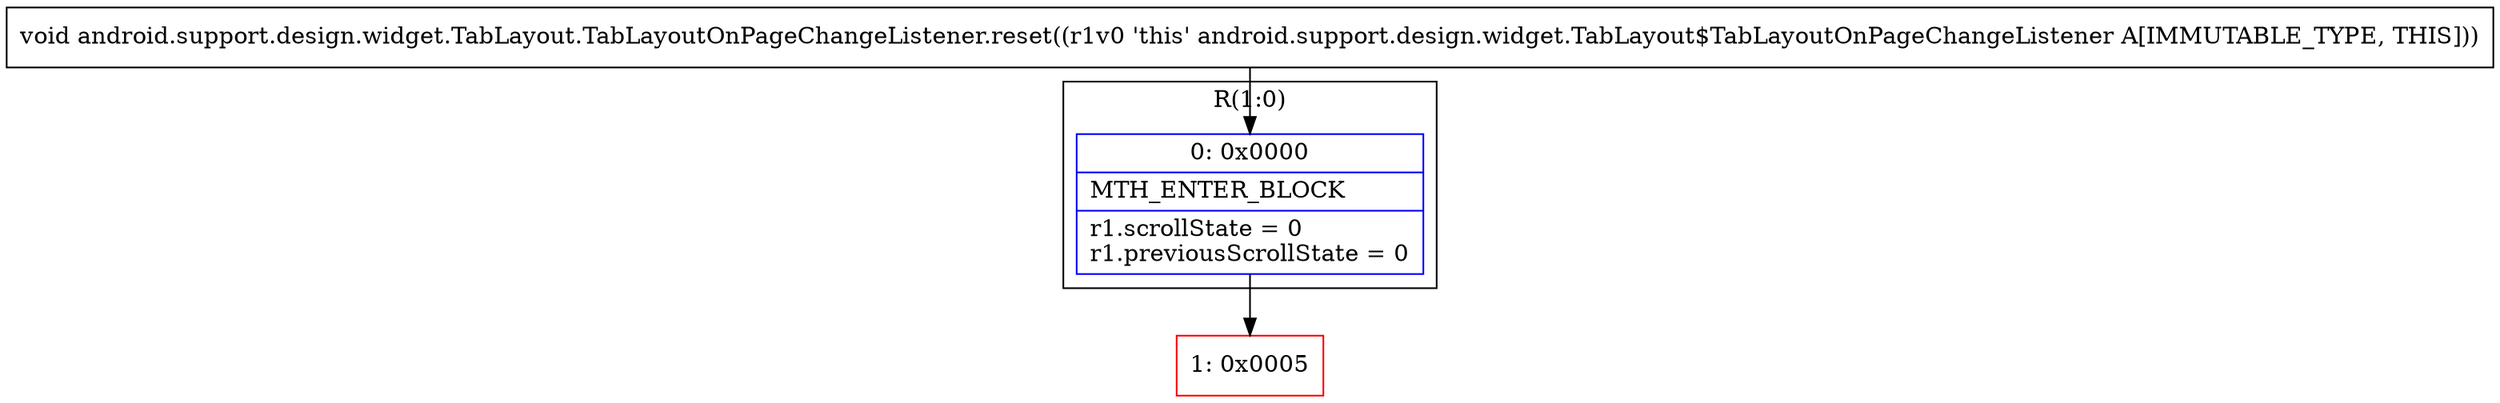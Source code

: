 digraph "CFG forandroid.support.design.widget.TabLayout.TabLayoutOnPageChangeListener.reset()V" {
subgraph cluster_Region_127153981 {
label = "R(1:0)";
node [shape=record,color=blue];
Node_0 [shape=record,label="{0\:\ 0x0000|MTH_ENTER_BLOCK\l|r1.scrollState = 0\lr1.previousScrollState = 0\l}"];
}
Node_1 [shape=record,color=red,label="{1\:\ 0x0005}"];
MethodNode[shape=record,label="{void android.support.design.widget.TabLayout.TabLayoutOnPageChangeListener.reset((r1v0 'this' android.support.design.widget.TabLayout$TabLayoutOnPageChangeListener A[IMMUTABLE_TYPE, THIS])) }"];
MethodNode -> Node_0;
Node_0 -> Node_1;
}

